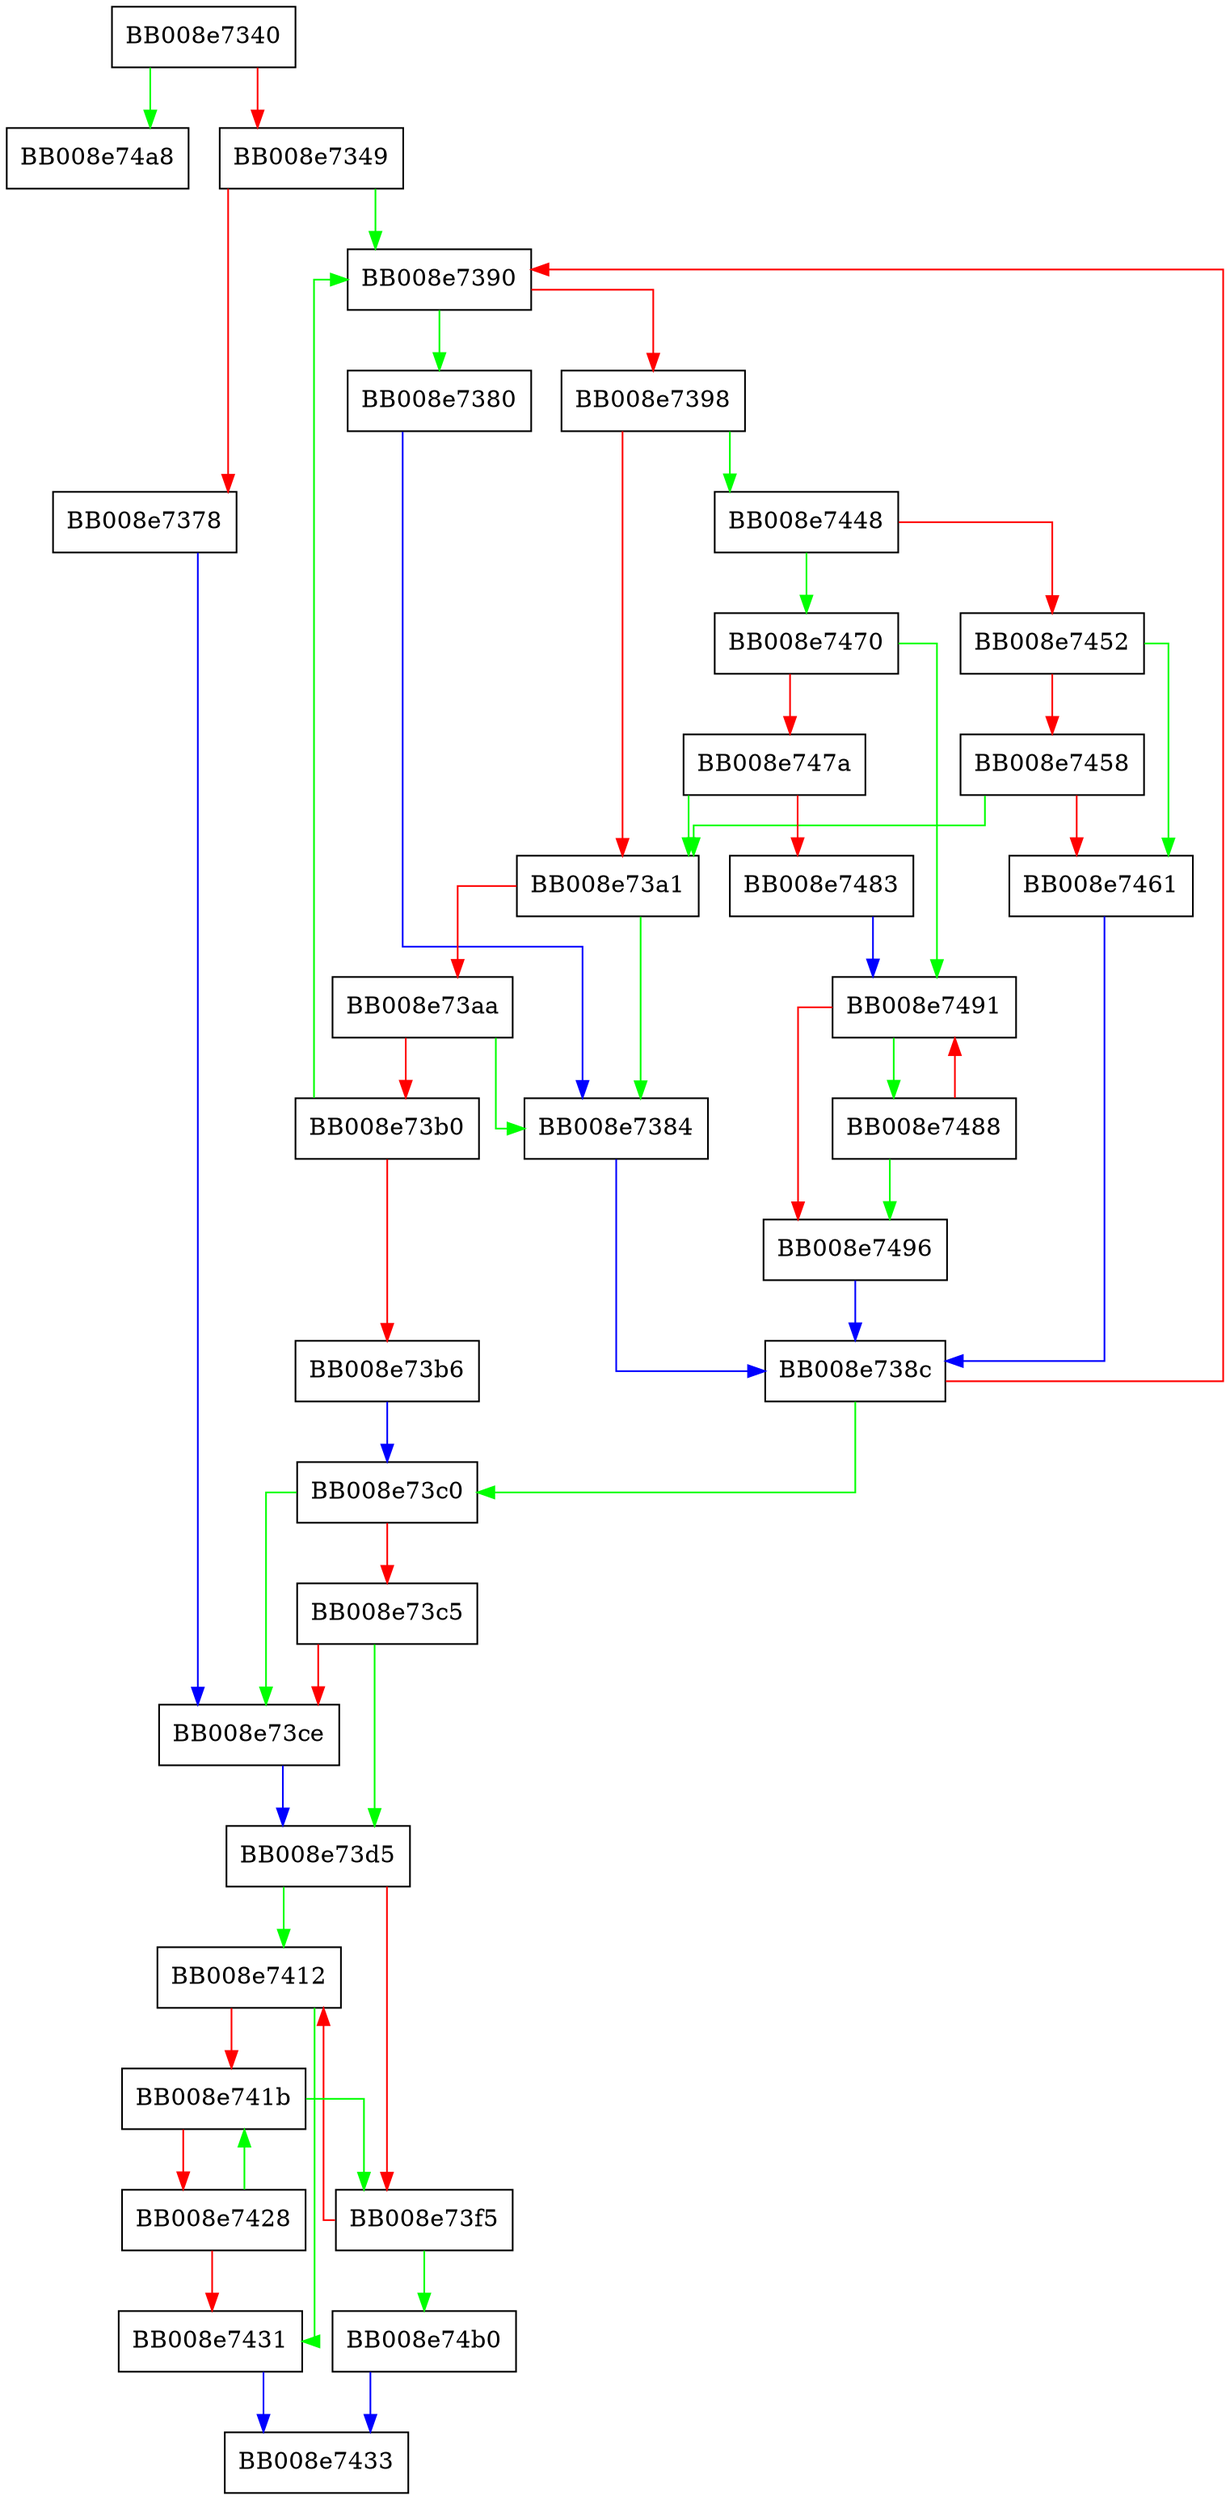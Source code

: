 digraph is_trusted_path_normalize {
  node [shape="box"];
  graph [splines=ortho];
  BB008e7340 -> BB008e74a8 [color="green"];
  BB008e7340 -> BB008e7349 [color="red"];
  BB008e7349 -> BB008e7390 [color="green"];
  BB008e7349 -> BB008e7378 [color="red"];
  BB008e7378 -> BB008e73ce [color="blue"];
  BB008e7380 -> BB008e7384 [color="blue"];
  BB008e7384 -> BB008e738c [color="blue"];
  BB008e738c -> BB008e73c0 [color="green"];
  BB008e738c -> BB008e7390 [color="red"];
  BB008e7390 -> BB008e7380 [color="green"];
  BB008e7390 -> BB008e7398 [color="red"];
  BB008e7398 -> BB008e7448 [color="green"];
  BB008e7398 -> BB008e73a1 [color="red"];
  BB008e73a1 -> BB008e7384 [color="green"];
  BB008e73a1 -> BB008e73aa [color="red"];
  BB008e73aa -> BB008e7384 [color="green"];
  BB008e73aa -> BB008e73b0 [color="red"];
  BB008e73b0 -> BB008e7390 [color="green"];
  BB008e73b0 -> BB008e73b6 [color="red"];
  BB008e73b6 -> BB008e73c0 [color="blue"];
  BB008e73c0 -> BB008e73ce [color="green"];
  BB008e73c0 -> BB008e73c5 [color="red"];
  BB008e73c5 -> BB008e73d5 [color="green"];
  BB008e73c5 -> BB008e73ce [color="red"];
  BB008e73ce -> BB008e73d5 [color="blue"];
  BB008e73d5 -> BB008e7412 [color="green"];
  BB008e73d5 -> BB008e73f5 [color="red"];
  BB008e73f5 -> BB008e74b0 [color="green"];
  BB008e73f5 -> BB008e7412 [color="red"];
  BB008e7412 -> BB008e7431 [color="green"];
  BB008e7412 -> BB008e741b [color="red"];
  BB008e741b -> BB008e73f5 [color="green"];
  BB008e741b -> BB008e7428 [color="red"];
  BB008e7428 -> BB008e741b [color="green"];
  BB008e7428 -> BB008e7431 [color="red"];
  BB008e7431 -> BB008e7433 [color="blue"];
  BB008e7448 -> BB008e7470 [color="green"];
  BB008e7448 -> BB008e7452 [color="red"];
  BB008e7452 -> BB008e7461 [color="green"];
  BB008e7452 -> BB008e7458 [color="red"];
  BB008e7458 -> BB008e73a1 [color="green"];
  BB008e7458 -> BB008e7461 [color="red"];
  BB008e7461 -> BB008e738c [color="blue"];
  BB008e7470 -> BB008e7491 [color="green"];
  BB008e7470 -> BB008e747a [color="red"];
  BB008e747a -> BB008e73a1 [color="green"];
  BB008e747a -> BB008e7483 [color="red"];
  BB008e7483 -> BB008e7491 [color="blue"];
  BB008e7488 -> BB008e7496 [color="green"];
  BB008e7488 -> BB008e7491 [color="red"];
  BB008e7491 -> BB008e7488 [color="green"];
  BB008e7491 -> BB008e7496 [color="red"];
  BB008e7496 -> BB008e738c [color="blue"];
  BB008e74b0 -> BB008e7433 [color="blue"];
}